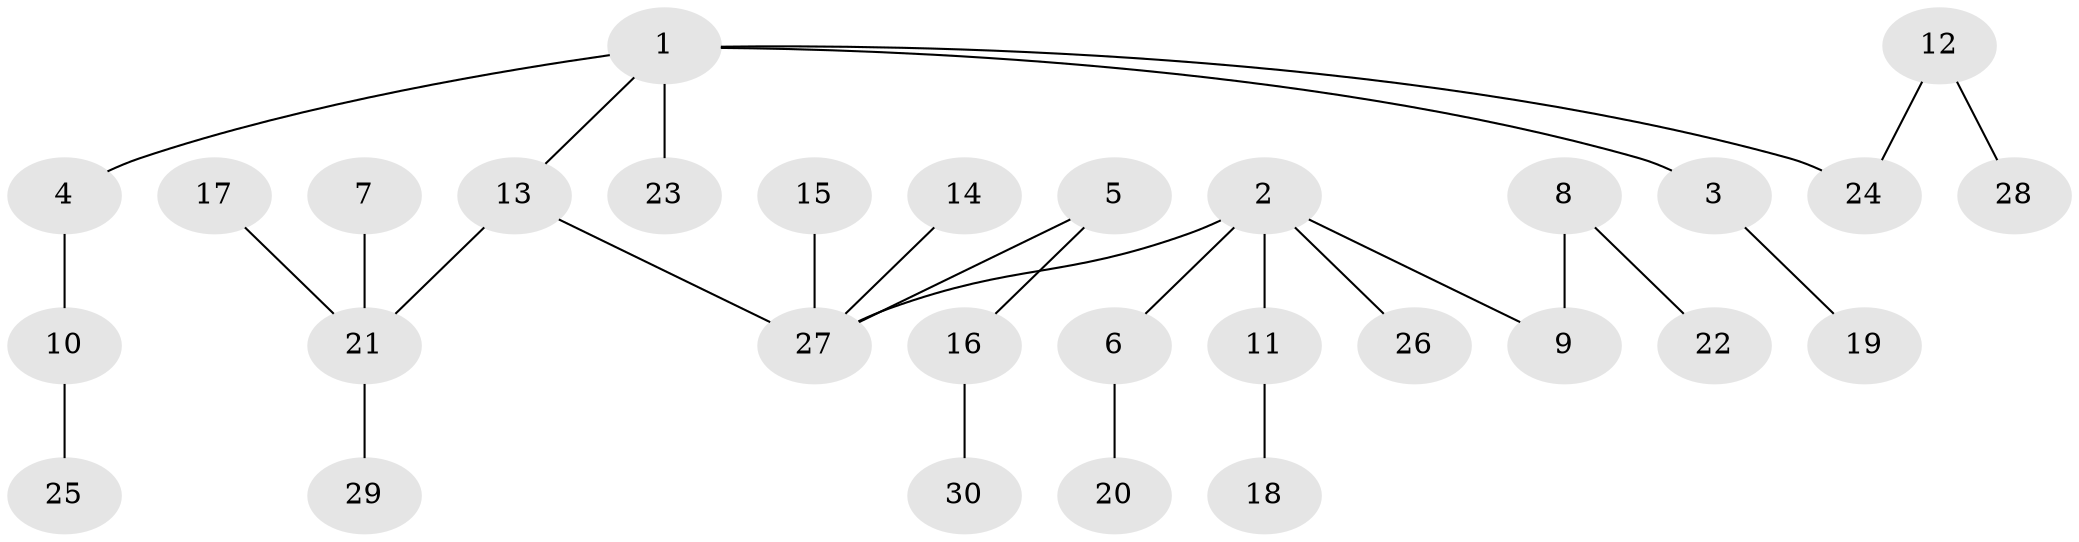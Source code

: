 // original degree distribution, {4: 0.05, 3: 0.18333333333333332, 2: 0.2, 7: 0.016666666666666666, 6: 0.016666666666666666, 5: 0.016666666666666666, 1: 0.5166666666666667}
// Generated by graph-tools (version 1.1) at 2025/02/03/09/25 03:02:16]
// undirected, 30 vertices, 29 edges
graph export_dot {
graph [start="1"]
  node [color=gray90,style=filled];
  1;
  2;
  3;
  4;
  5;
  6;
  7;
  8;
  9;
  10;
  11;
  12;
  13;
  14;
  15;
  16;
  17;
  18;
  19;
  20;
  21;
  22;
  23;
  24;
  25;
  26;
  27;
  28;
  29;
  30;
  1 -- 3 [weight=1.0];
  1 -- 4 [weight=1.0];
  1 -- 13 [weight=1.0];
  1 -- 23 [weight=1.0];
  1 -- 24 [weight=1.0];
  2 -- 6 [weight=1.0];
  2 -- 9 [weight=1.0];
  2 -- 11 [weight=1.0];
  2 -- 26 [weight=1.0];
  2 -- 27 [weight=1.0];
  3 -- 19 [weight=1.0];
  4 -- 10 [weight=1.0];
  5 -- 16 [weight=1.0];
  5 -- 27 [weight=1.0];
  6 -- 20 [weight=1.0];
  7 -- 21 [weight=1.0];
  8 -- 9 [weight=1.0];
  8 -- 22 [weight=1.0];
  10 -- 25 [weight=1.0];
  11 -- 18 [weight=1.0];
  12 -- 24 [weight=1.0];
  12 -- 28 [weight=1.0];
  13 -- 21 [weight=1.0];
  13 -- 27 [weight=1.0];
  14 -- 27 [weight=1.0];
  15 -- 27 [weight=1.0];
  16 -- 30 [weight=1.0];
  17 -- 21 [weight=1.0];
  21 -- 29 [weight=1.0];
}
